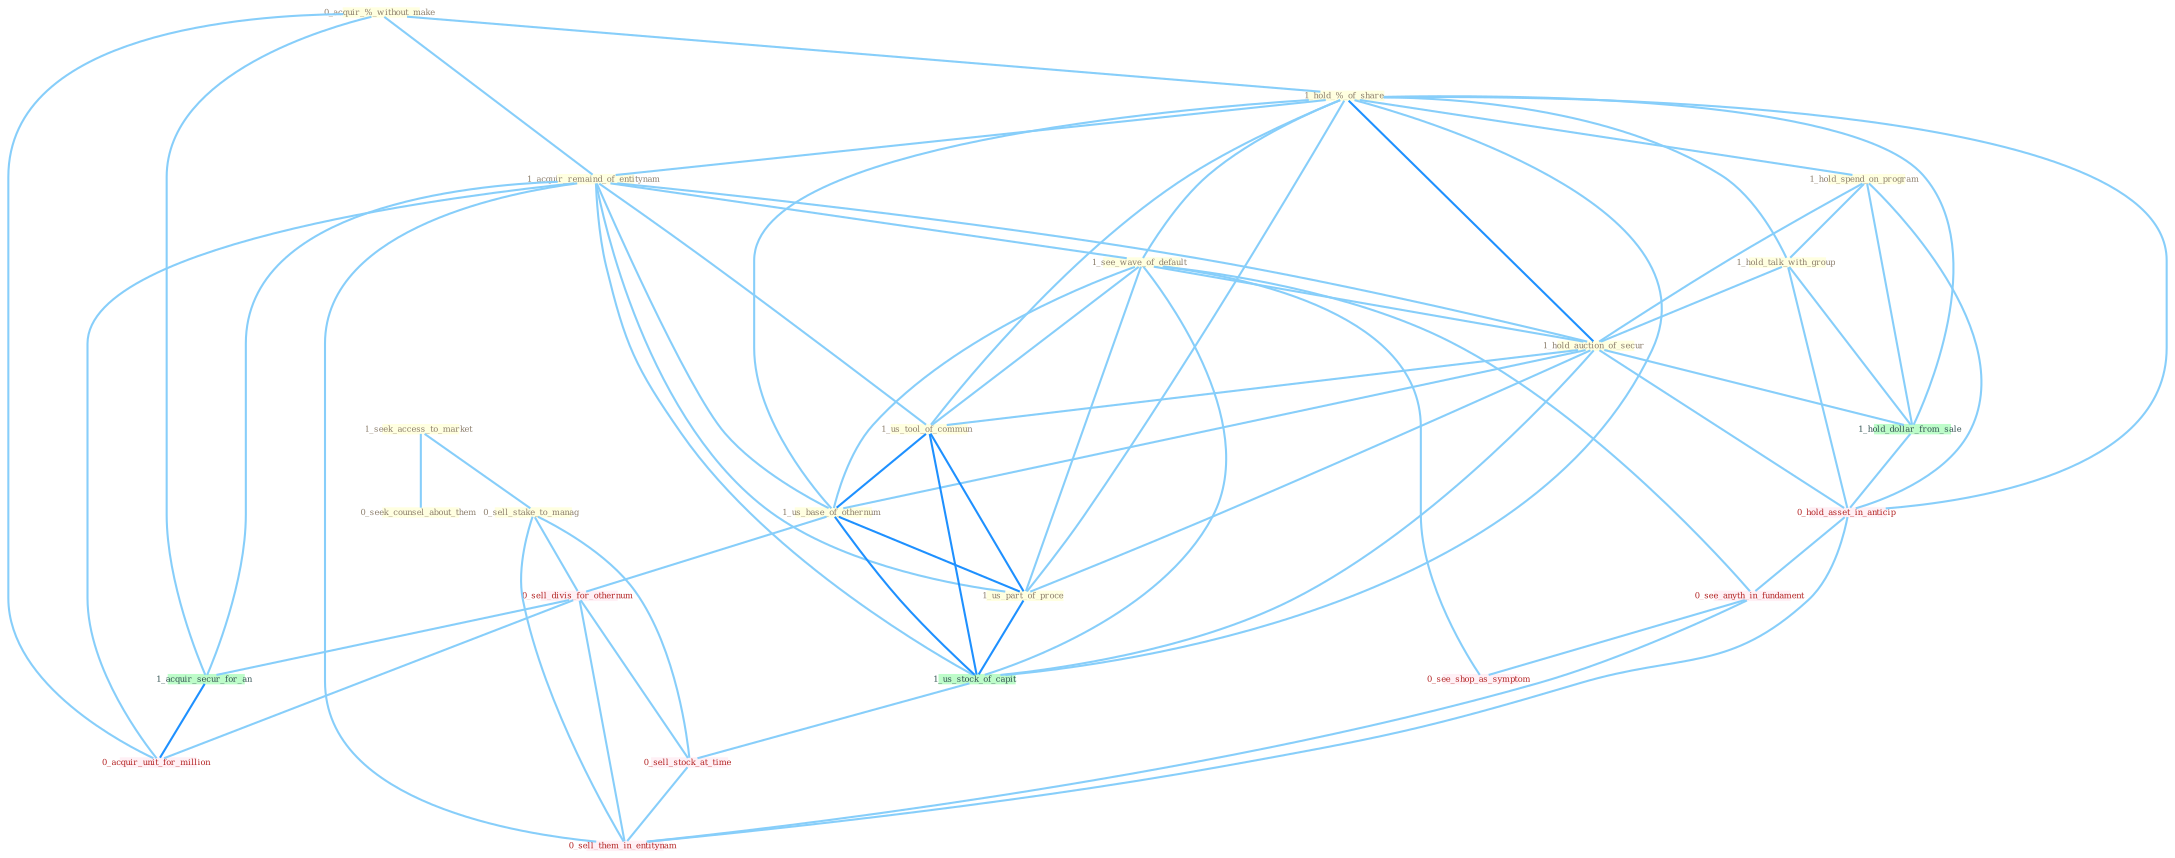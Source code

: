 Graph G{ 
    node
    [shape=polygon,style=filled,width=.5,height=.06,color="#BDFCC9",fixedsize=true,fontsize=4,
    fontcolor="#2f4f4f"];
    {node
    [color="#ffffe0", fontcolor="#8b7d6b"] "0_acquir_%_without_make " "1_seek_access_to_market " "1_hold_%_of_share " "1_acquir_remaind_of_entitynam " "1_hold_spend_on_program " "1_see_wave_of_default " "1_hold_talk_with_group " "1_hold_auction_of_secur " "0_seek_counsel_about_them " "0_sell_stake_to_manag " "1_us_tool_of_commun " "1_us_base_of_othernum " "1_us_part_of_proce "}
{node [color="#fff0f5", fontcolor="#b22222"] "0_sell_divis_for_othernum " "0_hold_asset_in_anticip " "0_sell_stock_at_time " "0_see_anyth_in_fundament " "0_acquir_unit_for_million " "0_see_shop_as_symptom " "0_sell_them_in_entitynam "}
edge [color="#B0E2FF"];

	"0_acquir_%_without_make " -- "1_hold_%_of_share " [w="1", color="#87cefa" ];
	"0_acquir_%_without_make " -- "1_acquir_remaind_of_entitynam " [w="1", color="#87cefa" ];
	"0_acquir_%_without_make " -- "1_acquir_secur_for_an " [w="1", color="#87cefa" ];
	"0_acquir_%_without_make " -- "0_acquir_unit_for_million " [w="1", color="#87cefa" ];
	"1_seek_access_to_market " -- "0_seek_counsel_about_them " [w="1", color="#87cefa" ];
	"1_seek_access_to_market " -- "0_sell_stake_to_manag " [w="1", color="#87cefa" ];
	"1_hold_%_of_share " -- "1_acquir_remaind_of_entitynam " [w="1", color="#87cefa" ];
	"1_hold_%_of_share " -- "1_hold_spend_on_program " [w="1", color="#87cefa" ];
	"1_hold_%_of_share " -- "1_see_wave_of_default " [w="1", color="#87cefa" ];
	"1_hold_%_of_share " -- "1_hold_talk_with_group " [w="1", color="#87cefa" ];
	"1_hold_%_of_share " -- "1_hold_auction_of_secur " [w="2", color="#1e90ff" , len=0.8];
	"1_hold_%_of_share " -- "1_us_tool_of_commun " [w="1", color="#87cefa" ];
	"1_hold_%_of_share " -- "1_us_base_of_othernum " [w="1", color="#87cefa" ];
	"1_hold_%_of_share " -- "1_us_part_of_proce " [w="1", color="#87cefa" ];
	"1_hold_%_of_share " -- "1_us_stock_of_capit " [w="1", color="#87cefa" ];
	"1_hold_%_of_share " -- "1_hold_dollar_from_sale " [w="1", color="#87cefa" ];
	"1_hold_%_of_share " -- "0_hold_asset_in_anticip " [w="1", color="#87cefa" ];
	"1_acquir_remaind_of_entitynam " -- "1_see_wave_of_default " [w="1", color="#87cefa" ];
	"1_acquir_remaind_of_entitynam " -- "1_hold_auction_of_secur " [w="1", color="#87cefa" ];
	"1_acquir_remaind_of_entitynam " -- "1_us_tool_of_commun " [w="1", color="#87cefa" ];
	"1_acquir_remaind_of_entitynam " -- "1_us_base_of_othernum " [w="1", color="#87cefa" ];
	"1_acquir_remaind_of_entitynam " -- "1_us_part_of_proce " [w="1", color="#87cefa" ];
	"1_acquir_remaind_of_entitynam " -- "1_acquir_secur_for_an " [w="1", color="#87cefa" ];
	"1_acquir_remaind_of_entitynam " -- "1_us_stock_of_capit " [w="1", color="#87cefa" ];
	"1_acquir_remaind_of_entitynam " -- "0_acquir_unit_for_million " [w="1", color="#87cefa" ];
	"1_acquir_remaind_of_entitynam " -- "0_sell_them_in_entitynam " [w="1", color="#87cefa" ];
	"1_hold_spend_on_program " -- "1_hold_talk_with_group " [w="1", color="#87cefa" ];
	"1_hold_spend_on_program " -- "1_hold_auction_of_secur " [w="1", color="#87cefa" ];
	"1_hold_spend_on_program " -- "1_hold_dollar_from_sale " [w="1", color="#87cefa" ];
	"1_hold_spend_on_program " -- "0_hold_asset_in_anticip " [w="1", color="#87cefa" ];
	"1_see_wave_of_default " -- "1_hold_auction_of_secur " [w="1", color="#87cefa" ];
	"1_see_wave_of_default " -- "1_us_tool_of_commun " [w="1", color="#87cefa" ];
	"1_see_wave_of_default " -- "1_us_base_of_othernum " [w="1", color="#87cefa" ];
	"1_see_wave_of_default " -- "1_us_part_of_proce " [w="1", color="#87cefa" ];
	"1_see_wave_of_default " -- "1_us_stock_of_capit " [w="1", color="#87cefa" ];
	"1_see_wave_of_default " -- "0_see_anyth_in_fundament " [w="1", color="#87cefa" ];
	"1_see_wave_of_default " -- "0_see_shop_as_symptom " [w="1", color="#87cefa" ];
	"1_hold_talk_with_group " -- "1_hold_auction_of_secur " [w="1", color="#87cefa" ];
	"1_hold_talk_with_group " -- "1_hold_dollar_from_sale " [w="1", color="#87cefa" ];
	"1_hold_talk_with_group " -- "0_hold_asset_in_anticip " [w="1", color="#87cefa" ];
	"1_hold_auction_of_secur " -- "1_us_tool_of_commun " [w="1", color="#87cefa" ];
	"1_hold_auction_of_secur " -- "1_us_base_of_othernum " [w="1", color="#87cefa" ];
	"1_hold_auction_of_secur " -- "1_us_part_of_proce " [w="1", color="#87cefa" ];
	"1_hold_auction_of_secur " -- "1_us_stock_of_capit " [w="1", color="#87cefa" ];
	"1_hold_auction_of_secur " -- "1_hold_dollar_from_sale " [w="1", color="#87cefa" ];
	"1_hold_auction_of_secur " -- "0_hold_asset_in_anticip " [w="1", color="#87cefa" ];
	"0_sell_stake_to_manag " -- "0_sell_divis_for_othernum " [w="1", color="#87cefa" ];
	"0_sell_stake_to_manag " -- "0_sell_stock_at_time " [w="1", color="#87cefa" ];
	"0_sell_stake_to_manag " -- "0_sell_them_in_entitynam " [w="1", color="#87cefa" ];
	"1_us_tool_of_commun " -- "1_us_base_of_othernum " [w="2", color="#1e90ff" , len=0.8];
	"1_us_tool_of_commun " -- "1_us_part_of_proce " [w="2", color="#1e90ff" , len=0.8];
	"1_us_tool_of_commun " -- "1_us_stock_of_capit " [w="2", color="#1e90ff" , len=0.8];
	"1_us_base_of_othernum " -- "1_us_part_of_proce " [w="2", color="#1e90ff" , len=0.8];
	"1_us_base_of_othernum " -- "0_sell_divis_for_othernum " [w="1", color="#87cefa" ];
	"1_us_base_of_othernum " -- "1_us_stock_of_capit " [w="2", color="#1e90ff" , len=0.8];
	"1_us_part_of_proce " -- "1_us_stock_of_capit " [w="2", color="#1e90ff" , len=0.8];
	"0_sell_divis_for_othernum " -- "1_acquir_secur_for_an " [w="1", color="#87cefa" ];
	"0_sell_divis_for_othernum " -- "0_sell_stock_at_time " [w="1", color="#87cefa" ];
	"0_sell_divis_for_othernum " -- "0_acquir_unit_for_million " [w="1", color="#87cefa" ];
	"0_sell_divis_for_othernum " -- "0_sell_them_in_entitynam " [w="1", color="#87cefa" ];
	"1_acquir_secur_for_an " -- "0_acquir_unit_for_million " [w="2", color="#1e90ff" , len=0.8];
	"1_us_stock_of_capit " -- "0_sell_stock_at_time " [w="1", color="#87cefa" ];
	"1_hold_dollar_from_sale " -- "0_hold_asset_in_anticip " [w="1", color="#87cefa" ];
	"0_hold_asset_in_anticip " -- "0_see_anyth_in_fundament " [w="1", color="#87cefa" ];
	"0_hold_asset_in_anticip " -- "0_sell_them_in_entitynam " [w="1", color="#87cefa" ];
	"0_sell_stock_at_time " -- "0_sell_them_in_entitynam " [w="1", color="#87cefa" ];
	"0_see_anyth_in_fundament " -- "0_see_shop_as_symptom " [w="1", color="#87cefa" ];
	"0_see_anyth_in_fundament " -- "0_sell_them_in_entitynam " [w="1", color="#87cefa" ];
}